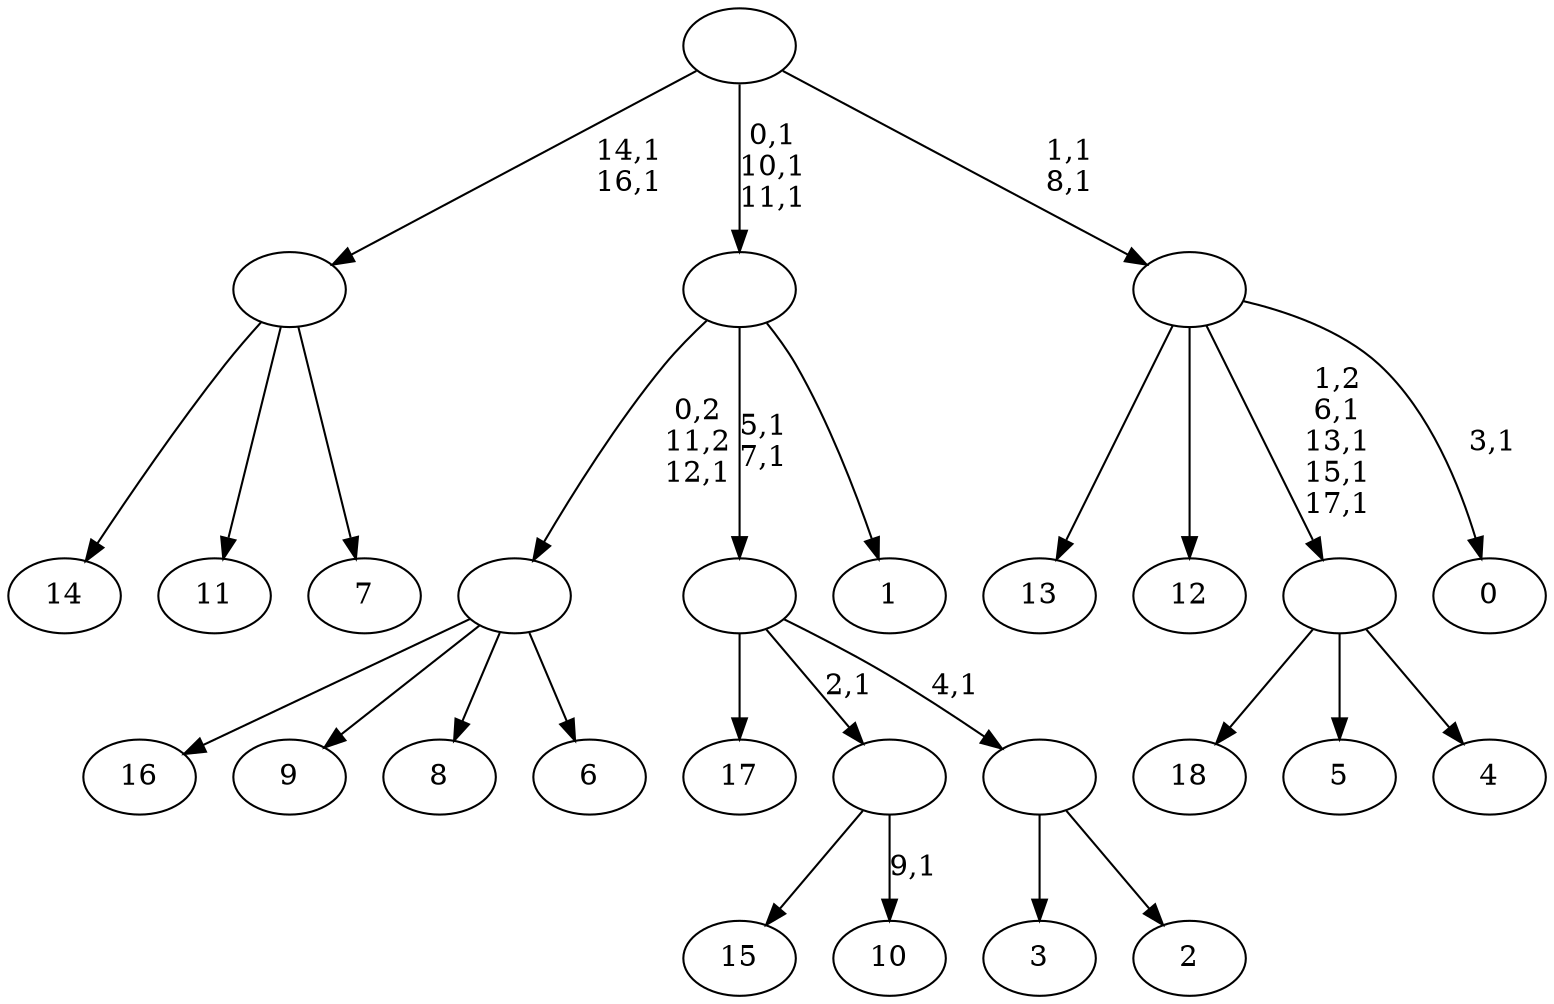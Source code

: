 digraph T {
	37 [label="18"]
	36 [label="17"]
	35 [label="16"]
	34 [label="15"]
	33 [label="14"]
	32 [label="13"]
	31 [label="12"]
	30 [label="11"]
	29 [label="10"]
	27 [label=""]
	26 [label="9"]
	25 [label="8"]
	24 [label="7"]
	23 [label=""]
	21 [label="6"]
	20 [label=""]
	19 [label="5"]
	18 [label="4"]
	17 [label=""]
	13 [label="3"]
	12 [label="2"]
	11 [label=""]
	10 [label=""]
	8 [label="1"]
	7 [label=""]
	4 [label="0"]
	2 [label=""]
	0 [label=""]
	27 -> 29 [label="9,1"]
	27 -> 34 [label=""]
	23 -> 33 [label=""]
	23 -> 30 [label=""]
	23 -> 24 [label=""]
	20 -> 35 [label=""]
	20 -> 26 [label=""]
	20 -> 25 [label=""]
	20 -> 21 [label=""]
	17 -> 37 [label=""]
	17 -> 19 [label=""]
	17 -> 18 [label=""]
	11 -> 13 [label=""]
	11 -> 12 [label=""]
	10 -> 36 [label=""]
	10 -> 27 [label="2,1"]
	10 -> 11 [label="4,1"]
	7 -> 10 [label="5,1\n7,1"]
	7 -> 20 [label="0,2\n11,2\n12,1"]
	7 -> 8 [label=""]
	2 -> 4 [label="3,1"]
	2 -> 17 [label="1,2\n6,1\n13,1\n15,1\n17,1"]
	2 -> 32 [label=""]
	2 -> 31 [label=""]
	0 -> 2 [label="1,1\n8,1"]
	0 -> 7 [label="0,1\n10,1\n11,1"]
	0 -> 23 [label="14,1\n16,1"]
}
